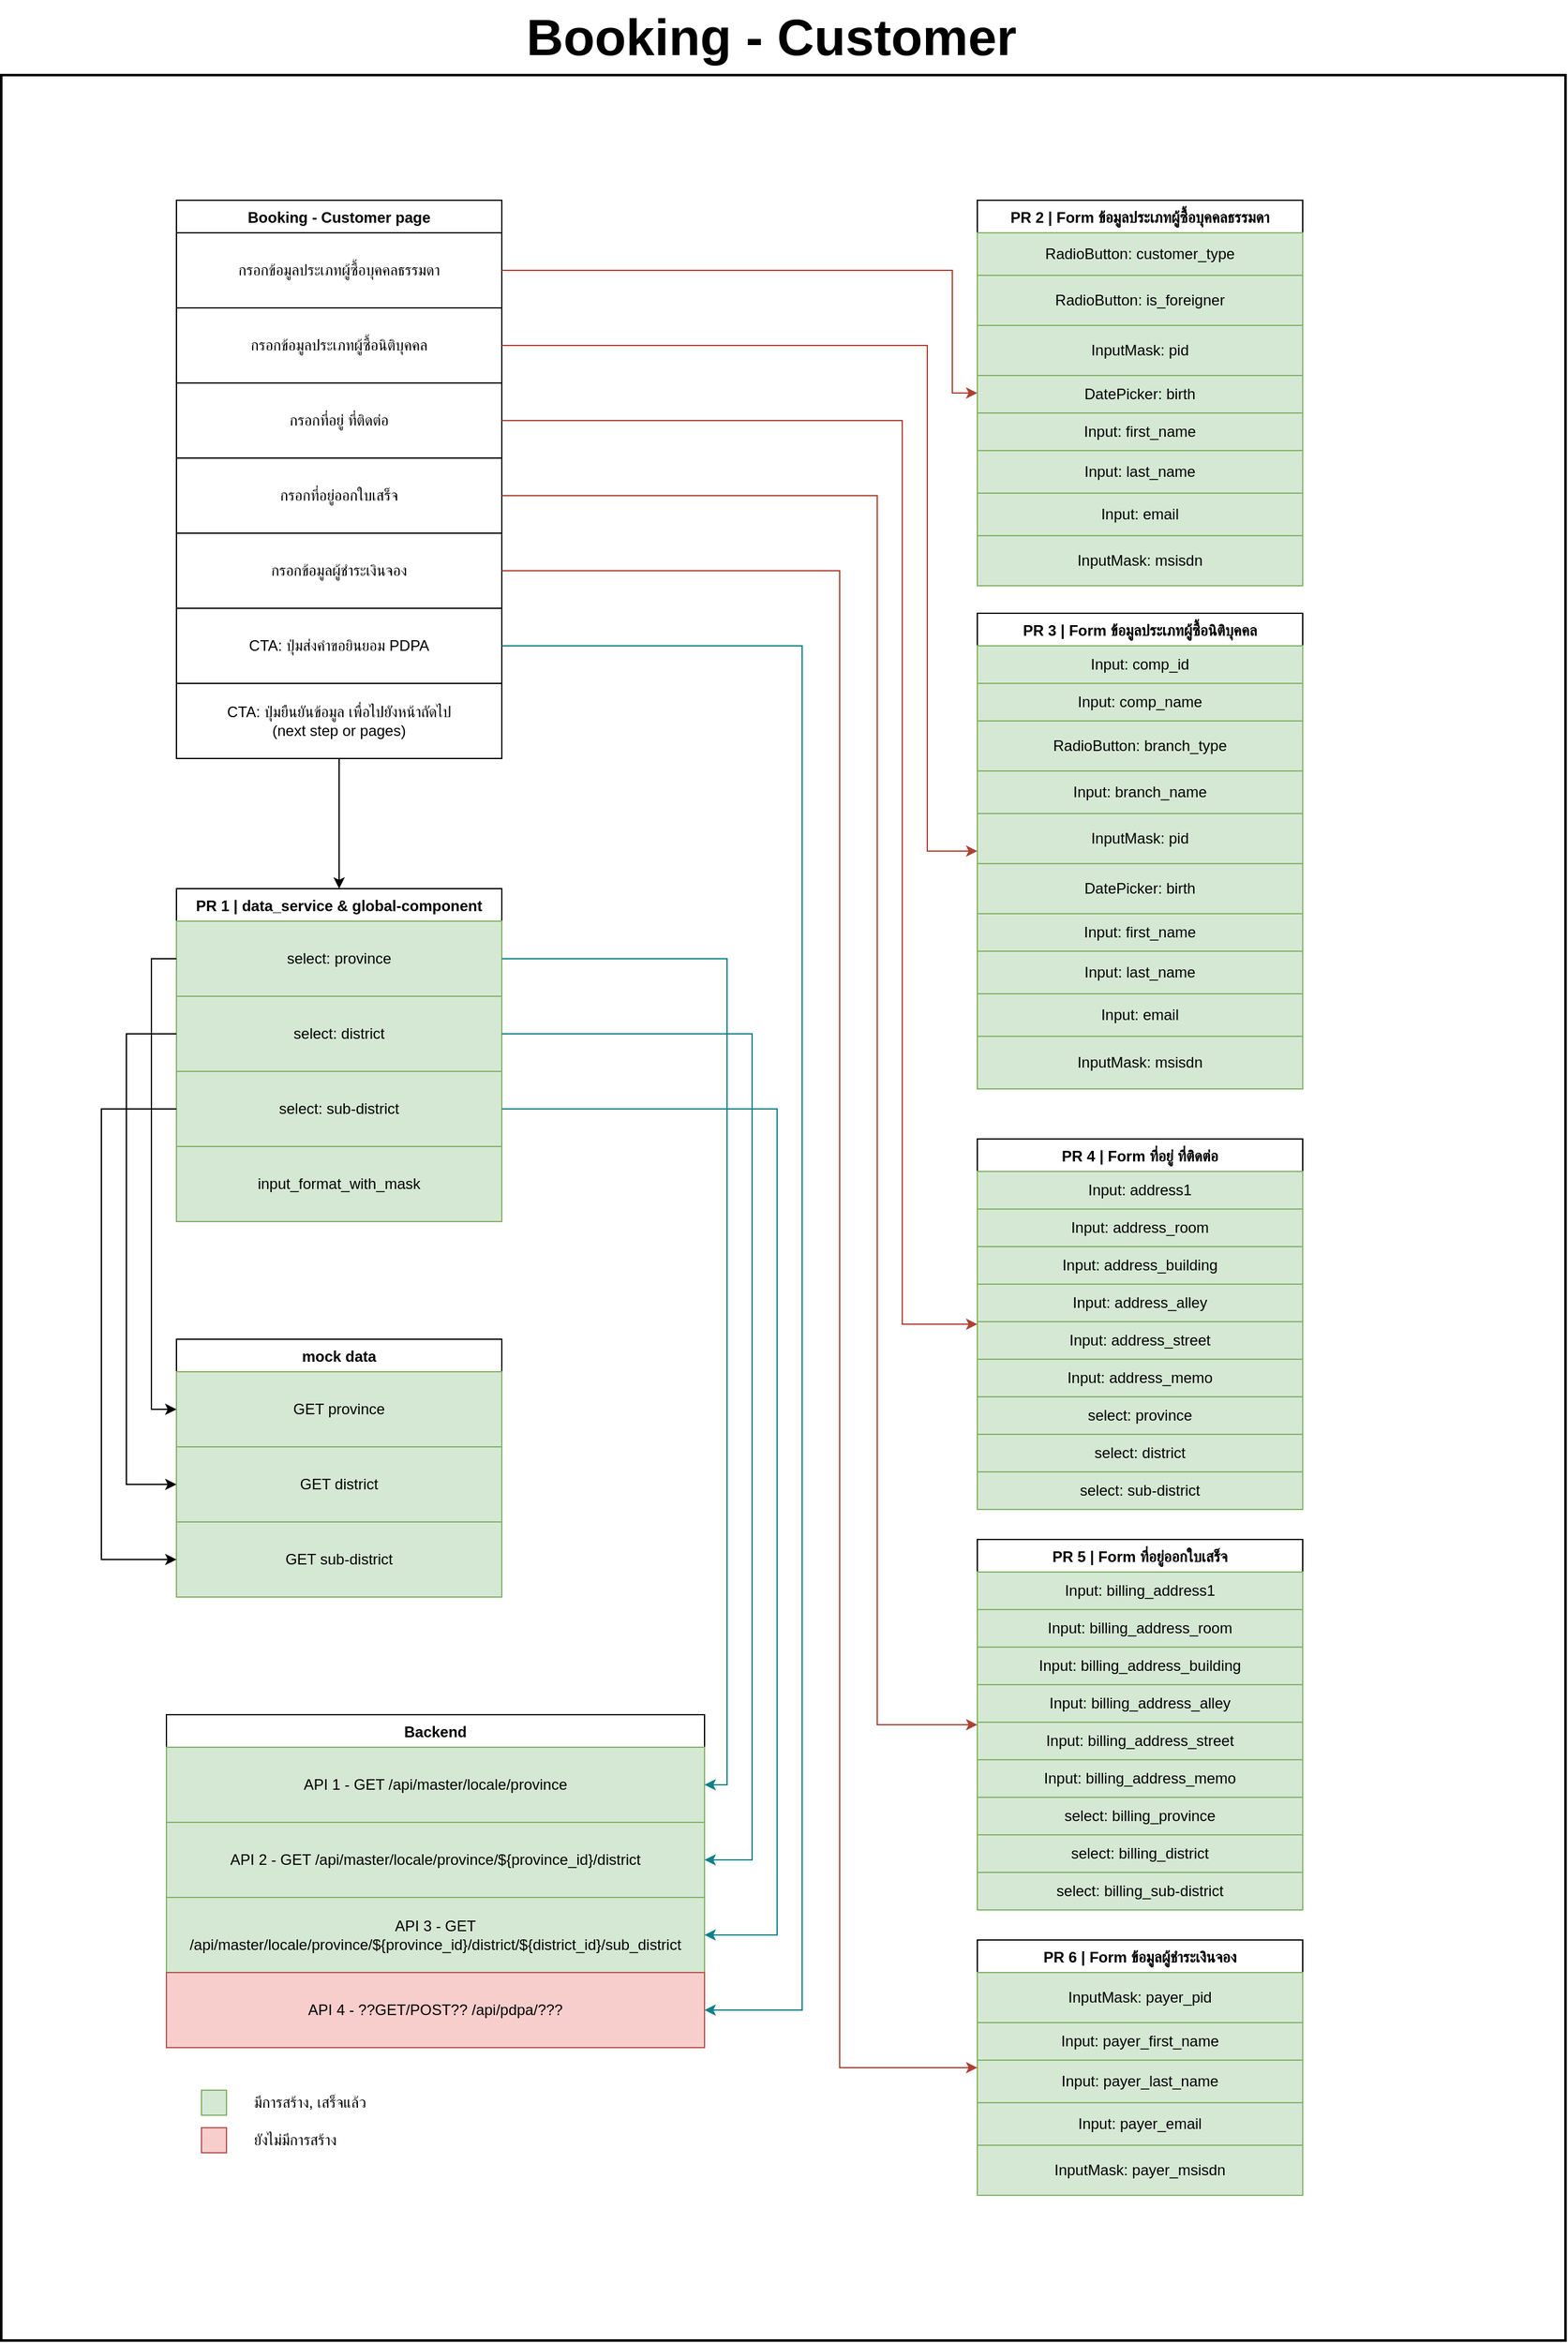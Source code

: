 <mxfile version="20.8.17" type="github">
  <diagram id="C5RBs43oDa-KdzZeNtuy" name="Page-1">
    <mxGraphModel dx="2221" dy="2007" grid="1" gridSize="10" guides="1" tooltips="1" connect="1" arrows="1" fold="1" page="1" pageScale="1" pageWidth="827" pageHeight="1169" background="none" math="0" shadow="0">
      <root>
        <mxCell id="WIyWlLk6GJQsqaUBKTNV-0" />
        <mxCell id="WIyWlLk6GJQsqaUBKTNV-1" parent="WIyWlLk6GJQsqaUBKTNV-0" />
        <mxCell id="vvMy4MuH9mkFOj2RVmaX-100" value="" style="rounded=0;whiteSpace=wrap;html=1;fontSize=12;fillColor=none;strokeColor=default;strokeWidth=2;" parent="WIyWlLk6GJQsqaUBKTNV-1" vertex="1">
          <mxGeometry x="-50" y="-30" width="1250" height="1810" as="geometry" />
        </mxCell>
        <mxCell id="vvMy4MuH9mkFOj2RVmaX-74" style="edgeStyle=orthogonalEdgeStyle;rounded=0;orthogonalLoop=1;jettySize=auto;html=1;exitX=0.5;exitY=1;exitDx=0;exitDy=0;entryX=0.5;entryY=0;entryDx=0;entryDy=0;fontSize=12;" parent="WIyWlLk6GJQsqaUBKTNV-1" source="zkfFHV4jXpPFQw0GAbJ--0" target="vvMy4MuH9mkFOj2RVmaX-32" edge="1">
          <mxGeometry relative="1" as="geometry" />
        </mxCell>
        <mxCell id="zkfFHV4jXpPFQw0GAbJ--0" value="Booking - Customer page" style="swimlane;fontStyle=1;align=center;verticalAlign=top;childLayout=stackLayout;horizontal=1;startSize=26;horizontalStack=0;resizeParent=1;resizeLast=0;collapsible=1;marginBottom=0;rounded=0;shadow=0;strokeWidth=1;" parent="WIyWlLk6GJQsqaUBKTNV-1" vertex="1">
          <mxGeometry x="90" y="70" width="260" height="446" as="geometry">
            <mxRectangle x="230" y="140" width="160" height="26" as="alternateBounds" />
          </mxGeometry>
        </mxCell>
        <mxCell id="F-I4ucaG-20q1lFfXrHI-0" value="กรอกข้อมูลประเภทผู้ซื้อบุคคลธรรมดา" style="rounded=0;whiteSpace=wrap;html=1;" parent="zkfFHV4jXpPFQw0GAbJ--0" vertex="1">
          <mxGeometry y="26" width="260" height="60" as="geometry" />
        </mxCell>
        <mxCell id="F-I4ucaG-20q1lFfXrHI-1" value="กรอกข้อมูลประเภทผู้ซื้อนิติบุคคล" style="rounded=0;whiteSpace=wrap;html=1;" parent="zkfFHV4jXpPFQw0GAbJ--0" vertex="1">
          <mxGeometry y="86" width="260" height="60" as="geometry" />
        </mxCell>
        <mxCell id="F-I4ucaG-20q1lFfXrHI-2" value="กรอกที่อยู่ ที่ติดต่อ" style="rounded=0;whiteSpace=wrap;html=1;" parent="zkfFHV4jXpPFQw0GAbJ--0" vertex="1">
          <mxGeometry y="146" width="260" height="60" as="geometry" />
        </mxCell>
        <mxCell id="F-I4ucaG-20q1lFfXrHI-3" value="กรอกที่อยู่ออกใบเสร็จ" style="rounded=0;whiteSpace=wrap;html=1;" parent="zkfFHV4jXpPFQw0GAbJ--0" vertex="1">
          <mxGeometry y="206" width="260" height="60" as="geometry" />
        </mxCell>
        <mxCell id="F-I4ucaG-20q1lFfXrHI-9" value="กรอกข้อมูลผู้ชำระเงินจอง" style="rounded=0;whiteSpace=wrap;html=1;" parent="zkfFHV4jXpPFQw0GAbJ--0" vertex="1">
          <mxGeometry y="266" width="260" height="60" as="geometry" />
        </mxCell>
        <mxCell id="F-I4ucaG-20q1lFfXrHI-10" value="CTA: ปุ่มส่งคำขอยินยอม PDPA" style="rounded=0;whiteSpace=wrap;html=1;" parent="zkfFHV4jXpPFQw0GAbJ--0" vertex="1">
          <mxGeometry y="326" width="260" height="60" as="geometry" />
        </mxCell>
        <mxCell id="F-I4ucaG-20q1lFfXrHI-11" value="CTA: ปุ่มยืนยันข้อมูล เพื่อไปยังหน้าถัดไป&lt;br&gt;(next step or pages)" style="rounded=0;whiteSpace=wrap;html=1;" parent="zkfFHV4jXpPFQw0GAbJ--0" vertex="1">
          <mxGeometry y="386" width="260" height="60" as="geometry" />
        </mxCell>
        <mxCell id="F-I4ucaG-20q1lFfXrHI-12" value="PR 2 | Form ข้อมูลประเภทผู้ซื้อบุคคลธรรมดา" style="swimlane;fontStyle=1;align=center;verticalAlign=top;childLayout=stackLayout;horizontal=1;startSize=26;horizontalStack=0;resizeParent=1;resizeLast=0;collapsible=1;marginBottom=0;rounded=0;shadow=0;strokeWidth=1;" parent="WIyWlLk6GJQsqaUBKTNV-1" vertex="1">
          <mxGeometry x="730" y="70" width="260" height="308" as="geometry">
            <mxRectangle x="230" y="140" width="160" height="26" as="alternateBounds" />
          </mxGeometry>
        </mxCell>
        <mxCell id="F-I4ucaG-20q1lFfXrHI-13" value="RadioButton: customer_type" style="rounded=0;whiteSpace=wrap;html=1;fillColor=#d5e8d4;strokeColor=#82b366;" parent="F-I4ucaG-20q1lFfXrHI-12" vertex="1">
          <mxGeometry y="26" width="260" height="34" as="geometry" />
        </mxCell>
        <mxCell id="F-I4ucaG-20q1lFfXrHI-14" value="RadioButton: is_foreigner" style="rounded=0;whiteSpace=wrap;html=1;fillColor=#d5e8d4;strokeColor=#82b366;" parent="F-I4ucaG-20q1lFfXrHI-12" vertex="1">
          <mxGeometry y="60" width="260" height="40" as="geometry" />
        </mxCell>
        <mxCell id="F-I4ucaG-20q1lFfXrHI-15" value="InputMask: pid" style="rounded=0;whiteSpace=wrap;html=1;fillColor=#d5e8d4;strokeColor=#82b366;" parent="F-I4ucaG-20q1lFfXrHI-12" vertex="1">
          <mxGeometry y="100" width="260" height="40" as="geometry" />
        </mxCell>
        <mxCell id="F-I4ucaG-20q1lFfXrHI-17" value="DatePicker: birth" style="rounded=0;whiteSpace=wrap;html=1;fillColor=#d5e8d4;strokeColor=#82b366;" parent="F-I4ucaG-20q1lFfXrHI-12" vertex="1">
          <mxGeometry y="140" width="260" height="30" as="geometry" />
        </mxCell>
        <mxCell id="F-I4ucaG-20q1lFfXrHI-18" value="Input: first_name" style="rounded=0;whiteSpace=wrap;html=1;fillColor=#d5e8d4;strokeColor=#82b366;" parent="F-I4ucaG-20q1lFfXrHI-12" vertex="1">
          <mxGeometry y="170" width="260" height="30" as="geometry" />
        </mxCell>
        <mxCell id="F-I4ucaG-20q1lFfXrHI-27" value="Input: last_name" style="rounded=0;whiteSpace=wrap;html=1;fillColor=#d5e8d4;strokeColor=#82b366;" parent="F-I4ucaG-20q1lFfXrHI-12" vertex="1">
          <mxGeometry y="200" width="260" height="34" as="geometry" />
        </mxCell>
        <mxCell id="F-I4ucaG-20q1lFfXrHI-28" value="Input: email" style="rounded=0;whiteSpace=wrap;html=1;fillColor=#d5e8d4;strokeColor=#82b366;" parent="F-I4ucaG-20q1lFfXrHI-12" vertex="1">
          <mxGeometry y="234" width="260" height="34" as="geometry" />
        </mxCell>
        <mxCell id="F-I4ucaG-20q1lFfXrHI-16" value="InputMask: msisdn" style="rounded=0;whiteSpace=wrap;html=1;fillColor=#d5e8d4;strokeColor=#82b366;" parent="F-I4ucaG-20q1lFfXrHI-12" vertex="1">
          <mxGeometry y="268" width="260" height="40" as="geometry" />
        </mxCell>
        <mxCell id="F-I4ucaG-20q1lFfXrHI-20" value="PR 3 | Form ข้อมูลประเภทผู้ซื้อนิติบุคคล" style="swimlane;fontStyle=1;align=center;verticalAlign=top;childLayout=stackLayout;horizontal=1;startSize=26;horizontalStack=0;resizeParent=1;resizeLast=0;collapsible=1;marginBottom=0;rounded=0;shadow=0;strokeWidth=1;" parent="WIyWlLk6GJQsqaUBKTNV-1" vertex="1">
          <mxGeometry x="730" y="400" width="260" height="380" as="geometry">
            <mxRectangle x="230" y="140" width="160" height="26" as="alternateBounds" />
          </mxGeometry>
        </mxCell>
        <mxCell id="F-I4ucaG-20q1lFfXrHI-29" value="Input: comp_id" style="rounded=0;whiteSpace=wrap;html=1;fillColor=#d5e8d4;strokeColor=#82b366;" parent="F-I4ucaG-20q1lFfXrHI-20" vertex="1">
          <mxGeometry y="26" width="260" height="30" as="geometry" />
        </mxCell>
        <mxCell id="F-I4ucaG-20q1lFfXrHI-30" value="Input: comp_name" style="rounded=0;whiteSpace=wrap;html=1;fillColor=#d5e8d4;strokeColor=#82b366;" parent="F-I4ucaG-20q1lFfXrHI-20" vertex="1">
          <mxGeometry y="56" width="260" height="30" as="geometry" />
        </mxCell>
        <mxCell id="F-I4ucaG-20q1lFfXrHI-21" value="RadioButton: branch_type" style="rounded=0;whiteSpace=wrap;html=1;fillColor=#d5e8d4;strokeColor=#82b366;" parent="F-I4ucaG-20q1lFfXrHI-20" vertex="1">
          <mxGeometry y="86" width="260" height="40" as="geometry" />
        </mxCell>
        <mxCell id="F-I4ucaG-20q1lFfXrHI-31" value="Input: branch_name" style="rounded=0;whiteSpace=wrap;html=1;fillColor=#d5e8d4;strokeColor=#82b366;" parent="F-I4ucaG-20q1lFfXrHI-20" vertex="1">
          <mxGeometry y="126" width="260" height="34" as="geometry" />
        </mxCell>
        <mxCell id="F-I4ucaG-20q1lFfXrHI-23" value="InputMask: pid" style="rounded=0;whiteSpace=wrap;html=1;fillColor=#d5e8d4;strokeColor=#82b366;" parent="F-I4ucaG-20q1lFfXrHI-20" vertex="1">
          <mxGeometry y="160" width="260" height="40" as="geometry" />
        </mxCell>
        <mxCell id="F-I4ucaG-20q1lFfXrHI-25" value="DatePicker: birth" style="rounded=0;whiteSpace=wrap;html=1;fillColor=#d5e8d4;strokeColor=#82b366;" parent="F-I4ucaG-20q1lFfXrHI-20" vertex="1">
          <mxGeometry y="200" width="260" height="40" as="geometry" />
        </mxCell>
        <mxCell id="F-I4ucaG-20q1lFfXrHI-33" value="Input: first_name" style="rounded=0;whiteSpace=wrap;html=1;fillColor=#d5e8d4;strokeColor=#82b366;" parent="F-I4ucaG-20q1lFfXrHI-20" vertex="1">
          <mxGeometry y="240" width="260" height="30" as="geometry" />
        </mxCell>
        <mxCell id="F-I4ucaG-20q1lFfXrHI-34" value="Input: last_name" style="rounded=0;whiteSpace=wrap;html=1;fillColor=#d5e8d4;strokeColor=#82b366;" parent="F-I4ucaG-20q1lFfXrHI-20" vertex="1">
          <mxGeometry y="270" width="260" height="34" as="geometry" />
        </mxCell>
        <mxCell id="F-I4ucaG-20q1lFfXrHI-35" value="Input: email" style="rounded=0;whiteSpace=wrap;html=1;fillColor=#d5e8d4;strokeColor=#82b366;" parent="F-I4ucaG-20q1lFfXrHI-20" vertex="1">
          <mxGeometry y="304" width="260" height="34" as="geometry" />
        </mxCell>
        <mxCell id="F-I4ucaG-20q1lFfXrHI-24" value="InputMask: msisdn" style="rounded=0;whiteSpace=wrap;html=1;fillColor=#d5e8d4;strokeColor=#82b366;" parent="F-I4ucaG-20q1lFfXrHI-20" vertex="1">
          <mxGeometry y="338" width="260" height="42" as="geometry" />
        </mxCell>
        <mxCell id="F-I4ucaG-20q1lFfXrHI-36" value="PR 4 | Form ที่อยู่ ที่ติดต่อ" style="swimlane;fontStyle=1;align=center;verticalAlign=top;childLayout=stackLayout;horizontal=1;startSize=26;horizontalStack=0;resizeParent=1;resizeLast=0;collapsible=1;marginBottom=0;rounded=0;shadow=0;strokeWidth=1;" parent="WIyWlLk6GJQsqaUBKTNV-1" vertex="1">
          <mxGeometry x="730" y="820" width="260" height="296" as="geometry">
            <mxRectangle x="230" y="140" width="160" height="26" as="alternateBounds" />
          </mxGeometry>
        </mxCell>
        <mxCell id="F-I4ucaG-20q1lFfXrHI-37" value="Input: address1" style="rounded=0;whiteSpace=wrap;html=1;fillColor=#d5e8d4;strokeColor=#82b366;" parent="F-I4ucaG-20q1lFfXrHI-36" vertex="1">
          <mxGeometry y="26" width="260" height="30" as="geometry" />
        </mxCell>
        <mxCell id="F-I4ucaG-20q1lFfXrHI-38" value="Input: address_room" style="rounded=0;whiteSpace=wrap;html=1;fillColor=#d5e8d4;strokeColor=#82b366;" parent="F-I4ucaG-20q1lFfXrHI-36" vertex="1">
          <mxGeometry y="56" width="260" height="30" as="geometry" />
        </mxCell>
        <mxCell id="vvMy4MuH9mkFOj2RVmaX-0" value="Input: address_building" style="rounded=0;whiteSpace=wrap;html=1;fillColor=#d5e8d4;strokeColor=#82b366;" parent="F-I4ucaG-20q1lFfXrHI-36" vertex="1">
          <mxGeometry y="86" width="260" height="30" as="geometry" />
        </mxCell>
        <mxCell id="vvMy4MuH9mkFOj2RVmaX-1" value="Input: address_alley" style="rounded=0;whiteSpace=wrap;html=1;fillColor=#d5e8d4;strokeColor=#82b366;" parent="F-I4ucaG-20q1lFfXrHI-36" vertex="1">
          <mxGeometry y="116" width="260" height="30" as="geometry" />
        </mxCell>
        <mxCell id="vvMy4MuH9mkFOj2RVmaX-2" value="Input: address_street" style="rounded=0;whiteSpace=wrap;html=1;fillColor=#d5e8d4;strokeColor=#82b366;" parent="F-I4ucaG-20q1lFfXrHI-36" vertex="1">
          <mxGeometry y="146" width="260" height="30" as="geometry" />
        </mxCell>
        <mxCell id="vvMy4MuH9mkFOj2RVmaX-3" value="Input: address_memo" style="rounded=0;whiteSpace=wrap;html=1;fillColor=#d5e8d4;strokeColor=#82b366;" parent="F-I4ucaG-20q1lFfXrHI-36" vertex="1">
          <mxGeometry y="176" width="260" height="30" as="geometry" />
        </mxCell>
        <mxCell id="vvMy4MuH9mkFOj2RVmaX-4" value="select: province" style="rounded=0;whiteSpace=wrap;html=1;fillColor=#d5e8d4;strokeColor=#82b366;" parent="F-I4ucaG-20q1lFfXrHI-36" vertex="1">
          <mxGeometry y="206" width="260" height="30" as="geometry" />
        </mxCell>
        <mxCell id="vvMy4MuH9mkFOj2RVmaX-5" value="select: district" style="rounded=0;whiteSpace=wrap;html=1;fillColor=#d5e8d4;strokeColor=#82b366;" parent="F-I4ucaG-20q1lFfXrHI-36" vertex="1">
          <mxGeometry y="236" width="260" height="30" as="geometry" />
        </mxCell>
        <mxCell id="vvMy4MuH9mkFOj2RVmaX-6" value="select: sub-district" style="rounded=0;whiteSpace=wrap;html=1;fillColor=#d5e8d4;strokeColor=#82b366;" parent="F-I4ucaG-20q1lFfXrHI-36" vertex="1">
          <mxGeometry y="266" width="260" height="30" as="geometry" />
        </mxCell>
        <mxCell id="vvMy4MuH9mkFOj2RVmaX-7" value="PR 5 | Form ที่อยู่ออกใบเสร็จ" style="swimlane;fontStyle=1;align=center;verticalAlign=top;childLayout=stackLayout;horizontal=1;startSize=26;horizontalStack=0;resizeParent=1;resizeLast=0;collapsible=1;marginBottom=0;rounded=0;shadow=0;strokeWidth=1;" parent="WIyWlLk6GJQsqaUBKTNV-1" vertex="1">
          <mxGeometry x="730" y="1140" width="260" height="296" as="geometry">
            <mxRectangle x="230" y="140" width="160" height="26" as="alternateBounds" />
          </mxGeometry>
        </mxCell>
        <mxCell id="vvMy4MuH9mkFOj2RVmaX-8" value="Input: billing_address1" style="rounded=0;whiteSpace=wrap;html=1;fillColor=#d5e8d4;strokeColor=#82b366;" parent="vvMy4MuH9mkFOj2RVmaX-7" vertex="1">
          <mxGeometry y="26" width="260" height="30" as="geometry" />
        </mxCell>
        <mxCell id="vvMy4MuH9mkFOj2RVmaX-9" value="Input: billing_address_room" style="rounded=0;whiteSpace=wrap;html=1;fillColor=#d5e8d4;strokeColor=#82b366;" parent="vvMy4MuH9mkFOj2RVmaX-7" vertex="1">
          <mxGeometry y="56" width="260" height="30" as="geometry" />
        </mxCell>
        <mxCell id="vvMy4MuH9mkFOj2RVmaX-10" value="Input: billing_address_building" style="rounded=0;whiteSpace=wrap;html=1;fillColor=#d5e8d4;strokeColor=#82b366;" parent="vvMy4MuH9mkFOj2RVmaX-7" vertex="1">
          <mxGeometry y="86" width="260" height="30" as="geometry" />
        </mxCell>
        <mxCell id="vvMy4MuH9mkFOj2RVmaX-11" value="Input: billing_address_alley" style="rounded=0;whiteSpace=wrap;html=1;fillColor=#d5e8d4;strokeColor=#82b366;" parent="vvMy4MuH9mkFOj2RVmaX-7" vertex="1">
          <mxGeometry y="116" width="260" height="30" as="geometry" />
        </mxCell>
        <mxCell id="vvMy4MuH9mkFOj2RVmaX-12" value="Input: billing_address_street" style="rounded=0;whiteSpace=wrap;html=1;fillColor=#d5e8d4;strokeColor=#82b366;" parent="vvMy4MuH9mkFOj2RVmaX-7" vertex="1">
          <mxGeometry y="146" width="260" height="30" as="geometry" />
        </mxCell>
        <mxCell id="vvMy4MuH9mkFOj2RVmaX-13" value="Input: billing_address_memo" style="rounded=0;whiteSpace=wrap;html=1;fillColor=#d5e8d4;strokeColor=#82b366;" parent="vvMy4MuH9mkFOj2RVmaX-7" vertex="1">
          <mxGeometry y="176" width="260" height="30" as="geometry" />
        </mxCell>
        <mxCell id="vvMy4MuH9mkFOj2RVmaX-14" value="select: billing_province" style="rounded=0;whiteSpace=wrap;html=1;fillColor=#d5e8d4;strokeColor=#82b366;" parent="vvMy4MuH9mkFOj2RVmaX-7" vertex="1">
          <mxGeometry y="206" width="260" height="30" as="geometry" />
        </mxCell>
        <mxCell id="vvMy4MuH9mkFOj2RVmaX-15" value="select: billing_district" style="rounded=0;whiteSpace=wrap;html=1;fillColor=#d5e8d4;strokeColor=#82b366;" parent="vvMy4MuH9mkFOj2RVmaX-7" vertex="1">
          <mxGeometry y="236" width="260" height="30" as="geometry" />
        </mxCell>
        <mxCell id="vvMy4MuH9mkFOj2RVmaX-16" value="select: billing_sub-district" style="rounded=0;whiteSpace=wrap;html=1;fillColor=#d5e8d4;strokeColor=#82b366;" parent="vvMy4MuH9mkFOj2RVmaX-7" vertex="1">
          <mxGeometry y="266" width="260" height="30" as="geometry" />
        </mxCell>
        <mxCell id="vvMy4MuH9mkFOj2RVmaX-17" value="PR 6 | Form ข้อมูลผู้ชำระเงินจอง" style="swimlane;fontStyle=1;align=center;verticalAlign=top;childLayout=stackLayout;horizontal=1;startSize=26;horizontalStack=0;resizeParent=1;resizeLast=0;collapsible=1;marginBottom=0;rounded=0;shadow=0;strokeWidth=1;" parent="WIyWlLk6GJQsqaUBKTNV-1" vertex="1">
          <mxGeometry x="730" y="1460" width="260" height="204" as="geometry">
            <mxRectangle x="230" y="140" width="160" height="26" as="alternateBounds" />
          </mxGeometry>
        </mxCell>
        <mxCell id="vvMy4MuH9mkFOj2RVmaX-20" value="InputMask: payer_pid" style="rounded=0;whiteSpace=wrap;html=1;fillColor=#d5e8d4;strokeColor=#82b366;" parent="vvMy4MuH9mkFOj2RVmaX-17" vertex="1">
          <mxGeometry y="26" width="260" height="40" as="geometry" />
        </mxCell>
        <mxCell id="vvMy4MuH9mkFOj2RVmaX-22" value="Input: payer_first_name" style="rounded=0;whiteSpace=wrap;html=1;fillColor=#d5e8d4;strokeColor=#82b366;" parent="vvMy4MuH9mkFOj2RVmaX-17" vertex="1">
          <mxGeometry y="66" width="260" height="30" as="geometry" />
        </mxCell>
        <mxCell id="vvMy4MuH9mkFOj2RVmaX-23" value="Input: payer_last_name" style="rounded=0;whiteSpace=wrap;html=1;fillColor=#d5e8d4;strokeColor=#82b366;" parent="vvMy4MuH9mkFOj2RVmaX-17" vertex="1">
          <mxGeometry y="96" width="260" height="34" as="geometry" />
        </mxCell>
        <mxCell id="vvMy4MuH9mkFOj2RVmaX-24" value="Input: payer_email" style="rounded=0;whiteSpace=wrap;html=1;fillColor=#d5e8d4;strokeColor=#82b366;" parent="vvMy4MuH9mkFOj2RVmaX-17" vertex="1">
          <mxGeometry y="130" width="260" height="34" as="geometry" />
        </mxCell>
        <mxCell id="vvMy4MuH9mkFOj2RVmaX-25" value="InputMask: payer_msisdn" style="rounded=0;whiteSpace=wrap;html=1;fillColor=#d5e8d4;strokeColor=#82b366;" parent="vvMy4MuH9mkFOj2RVmaX-17" vertex="1">
          <mxGeometry y="164" width="260" height="40" as="geometry" />
        </mxCell>
        <mxCell id="vvMy4MuH9mkFOj2RVmaX-32" value="PR 1 | data_service &amp; global-component" style="swimlane;fontStyle=1;align=center;verticalAlign=top;childLayout=stackLayout;horizontal=1;startSize=26;horizontalStack=0;resizeParent=1;resizeLast=0;collapsible=1;marginBottom=0;rounded=0;shadow=0;strokeWidth=1;" parent="WIyWlLk6GJQsqaUBKTNV-1" vertex="1">
          <mxGeometry x="90" y="620" width="260" height="266" as="geometry">
            <mxRectangle x="230" y="140" width="160" height="26" as="alternateBounds" />
          </mxGeometry>
        </mxCell>
        <mxCell id="vvMy4MuH9mkFOj2RVmaX-33" value="select: province" style="rounded=0;whiteSpace=wrap;html=1;fillColor=#d5e8d4;strokeColor=#82b366;" parent="vvMy4MuH9mkFOj2RVmaX-32" vertex="1">
          <mxGeometry y="26" width="260" height="60" as="geometry" />
        </mxCell>
        <mxCell id="vvMy4MuH9mkFOj2RVmaX-34" value="select: district" style="rounded=0;whiteSpace=wrap;html=1;fillColor=#d5e8d4;strokeColor=#82b366;" parent="vvMy4MuH9mkFOj2RVmaX-32" vertex="1">
          <mxGeometry y="86" width="260" height="60" as="geometry" />
        </mxCell>
        <mxCell id="vvMy4MuH9mkFOj2RVmaX-35" value="select: sub-district" style="rounded=0;whiteSpace=wrap;html=1;fillColor=#d5e8d4;strokeColor=#82b366;" parent="vvMy4MuH9mkFOj2RVmaX-32" vertex="1">
          <mxGeometry y="146" width="260" height="60" as="geometry" />
        </mxCell>
        <mxCell id="vvMy4MuH9mkFOj2RVmaX-36" value="input_format_with_mask" style="rounded=0;whiteSpace=wrap;html=1;fillColor=#d5e8d4;strokeColor=#82b366;" parent="vvMy4MuH9mkFOj2RVmaX-32" vertex="1">
          <mxGeometry y="206" width="260" height="60" as="geometry" />
        </mxCell>
        <mxCell id="vvMy4MuH9mkFOj2RVmaX-40" value="mock data" style="swimlane;fontStyle=1;align=center;verticalAlign=top;childLayout=stackLayout;horizontal=1;startSize=26;horizontalStack=0;resizeParent=1;resizeLast=0;collapsible=1;marginBottom=0;rounded=0;shadow=0;strokeWidth=1;" parent="WIyWlLk6GJQsqaUBKTNV-1" vertex="1">
          <mxGeometry x="90" y="980" width="260" height="206" as="geometry">
            <mxRectangle x="230" y="140" width="160" height="26" as="alternateBounds" />
          </mxGeometry>
        </mxCell>
        <mxCell id="vvMy4MuH9mkFOj2RVmaX-41" value="GET province" style="rounded=0;whiteSpace=wrap;html=1;fillColor=#d5e8d4;strokeColor=#82b366;" parent="vvMy4MuH9mkFOj2RVmaX-40" vertex="1">
          <mxGeometry y="26" width="260" height="60" as="geometry" />
        </mxCell>
        <mxCell id="vvMy4MuH9mkFOj2RVmaX-42" value="GET district" style="rounded=0;whiteSpace=wrap;html=1;fillColor=#d5e8d4;strokeColor=#82b366;" parent="vvMy4MuH9mkFOj2RVmaX-40" vertex="1">
          <mxGeometry y="86" width="260" height="60" as="geometry" />
        </mxCell>
        <mxCell id="vvMy4MuH9mkFOj2RVmaX-43" value="GET sub-district" style="rounded=0;whiteSpace=wrap;html=1;fillColor=#d5e8d4;strokeColor=#82b366;" parent="vvMy4MuH9mkFOj2RVmaX-40" vertex="1">
          <mxGeometry y="146" width="260" height="60" as="geometry" />
        </mxCell>
        <mxCell id="vvMy4MuH9mkFOj2RVmaX-66" value="Backend" style="swimlane;fontStyle=1;align=center;verticalAlign=top;childLayout=stackLayout;horizontal=1;startSize=26;horizontalStack=0;resizeParent=1;resizeLast=0;collapsible=1;marginBottom=0;rounded=0;shadow=0;strokeWidth=1;" parent="WIyWlLk6GJQsqaUBKTNV-1" vertex="1">
          <mxGeometry x="82" y="1280" width="430" height="266" as="geometry">
            <mxRectangle x="230" y="140" width="160" height="26" as="alternateBounds" />
          </mxGeometry>
        </mxCell>
        <mxCell id="vvMy4MuH9mkFOj2RVmaX-67" value="&lt;font style=&quot;font-size: 12px;&quot;&gt;API 1 - GET &lt;font style=&quot;font-size: 12px;&quot;&gt;/api/master/locale/province&lt;/font&gt;&lt;/font&gt;" style="rounded=0;whiteSpace=wrap;html=1;fillColor=#d5e8d4;strokeColor=#82b366;" parent="vvMy4MuH9mkFOj2RVmaX-66" vertex="1">
          <mxGeometry y="26" width="430" height="60" as="geometry" />
        </mxCell>
        <mxCell id="vvMy4MuH9mkFOj2RVmaX-68" value="API 2 - GET /api/master/locale/province/${province_id}/district" style="rounded=0;whiteSpace=wrap;html=1;fillColor=#d5e8d4;strokeColor=#82b366;" parent="vvMy4MuH9mkFOj2RVmaX-66" vertex="1">
          <mxGeometry y="86" width="430" height="60" as="geometry" />
        </mxCell>
        <mxCell id="vvMy4MuH9mkFOj2RVmaX-69" value="API 3 - GET /api/master/locale/province/${province_id}/district/${district_id}/sub_district" style="rounded=0;whiteSpace=wrap;html=1;fillColor=#d5e8d4;strokeColor=#82b366;" parent="vvMy4MuH9mkFOj2RVmaX-66" vertex="1">
          <mxGeometry y="146" width="430" height="60" as="geometry" />
        </mxCell>
        <mxCell id="vvMy4MuH9mkFOj2RVmaX-88" value="API 4 - ??GET/POST?? /api/pdpa/???" style="rounded=0;whiteSpace=wrap;html=1;fillColor=#f8cecc;strokeColor=#b85450;" parent="vvMy4MuH9mkFOj2RVmaX-66" vertex="1">
          <mxGeometry y="206" width="430" height="60" as="geometry" />
        </mxCell>
        <mxCell id="vvMy4MuH9mkFOj2RVmaX-77" style="edgeStyle=orthogonalEdgeStyle;rounded=0;orthogonalLoop=1;jettySize=auto;html=1;exitX=0;exitY=0.5;exitDx=0;exitDy=0;entryX=0;entryY=0.5;entryDx=0;entryDy=0;fontSize=12;" parent="WIyWlLk6GJQsqaUBKTNV-1" source="vvMy4MuH9mkFOj2RVmaX-35" target="vvMy4MuH9mkFOj2RVmaX-43" edge="1">
          <mxGeometry relative="1" as="geometry">
            <Array as="points">
              <mxPoint x="30" y="796" />
              <mxPoint x="30" y="1156" />
            </Array>
          </mxGeometry>
        </mxCell>
        <mxCell id="vvMy4MuH9mkFOj2RVmaX-78" style="edgeStyle=orthogonalEdgeStyle;rounded=0;orthogonalLoop=1;jettySize=auto;html=1;exitX=0;exitY=0.5;exitDx=0;exitDy=0;entryX=0;entryY=0.5;entryDx=0;entryDy=0;fontSize=12;" parent="WIyWlLk6GJQsqaUBKTNV-1" source="vvMy4MuH9mkFOj2RVmaX-34" target="vvMy4MuH9mkFOj2RVmaX-42" edge="1">
          <mxGeometry relative="1" as="geometry">
            <Array as="points">
              <mxPoint x="50" y="736" />
              <mxPoint x="50" y="1096" />
            </Array>
          </mxGeometry>
        </mxCell>
        <mxCell id="vvMy4MuH9mkFOj2RVmaX-79" style="edgeStyle=orthogonalEdgeStyle;rounded=0;orthogonalLoop=1;jettySize=auto;html=1;exitX=0;exitY=0.5;exitDx=0;exitDy=0;entryX=0;entryY=0.5;entryDx=0;entryDy=0;fontSize=12;" parent="WIyWlLk6GJQsqaUBKTNV-1" source="vvMy4MuH9mkFOj2RVmaX-33" target="vvMy4MuH9mkFOj2RVmaX-41" edge="1">
          <mxGeometry relative="1" as="geometry" />
        </mxCell>
        <mxCell id="vvMy4MuH9mkFOj2RVmaX-80" style="edgeStyle=orthogonalEdgeStyle;rounded=0;orthogonalLoop=1;jettySize=auto;html=1;exitX=1;exitY=0.5;exitDx=0;exitDy=0;entryX=1;entryY=0.5;entryDx=0;entryDy=0;fontSize=12;fillColor=#b0e3e6;strokeColor=#0e8088;" parent="WIyWlLk6GJQsqaUBKTNV-1" source="vvMy4MuH9mkFOj2RVmaX-33" target="vvMy4MuH9mkFOj2RVmaX-67" edge="1">
          <mxGeometry relative="1" as="geometry">
            <Array as="points">
              <mxPoint x="530" y="676" />
              <mxPoint x="530" y="1336" />
            </Array>
          </mxGeometry>
        </mxCell>
        <mxCell id="vvMy4MuH9mkFOj2RVmaX-81" style="edgeStyle=orthogonalEdgeStyle;rounded=0;orthogonalLoop=1;jettySize=auto;html=1;exitX=1;exitY=0.5;exitDx=0;exitDy=0;entryX=1;entryY=0.5;entryDx=0;entryDy=0;fontSize=12;fillColor=#b0e3e6;strokeColor=#0e8088;" parent="WIyWlLk6GJQsqaUBKTNV-1" source="vvMy4MuH9mkFOj2RVmaX-34" target="vvMy4MuH9mkFOj2RVmaX-68" edge="1">
          <mxGeometry relative="1" as="geometry">
            <Array as="points">
              <mxPoint x="550" y="736" />
              <mxPoint x="550" y="1396" />
            </Array>
          </mxGeometry>
        </mxCell>
        <mxCell id="vvMy4MuH9mkFOj2RVmaX-82" style="edgeStyle=orthogonalEdgeStyle;rounded=0;orthogonalLoop=1;jettySize=auto;html=1;exitX=1;exitY=0.5;exitDx=0;exitDy=0;entryX=1;entryY=0.5;entryDx=0;entryDy=0;fontSize=12;fillColor=#b0e3e6;strokeColor=#0e8088;" parent="WIyWlLk6GJQsqaUBKTNV-1" source="vvMy4MuH9mkFOj2RVmaX-35" target="vvMy4MuH9mkFOj2RVmaX-69" edge="1">
          <mxGeometry relative="1" as="geometry">
            <Array as="points">
              <mxPoint x="570" y="796" />
              <mxPoint x="570" y="1456" />
            </Array>
          </mxGeometry>
        </mxCell>
        <mxCell id="vvMy4MuH9mkFOj2RVmaX-83" style="edgeStyle=orthogonalEdgeStyle;rounded=0;orthogonalLoop=1;jettySize=auto;html=1;exitX=1;exitY=0.5;exitDx=0;exitDy=0;fontSize=12;entryX=0;entryY=0.5;entryDx=0;entryDy=0;fillColor=#fad9d5;strokeColor=#ae4132;" parent="WIyWlLk6GJQsqaUBKTNV-1" source="F-I4ucaG-20q1lFfXrHI-0" target="F-I4ucaG-20q1lFfXrHI-12" edge="1">
          <mxGeometry relative="1" as="geometry">
            <mxPoint x="610" y="240" as="targetPoint" />
            <Array as="points">
              <mxPoint x="710" y="126" />
              <mxPoint x="710" y="224" />
            </Array>
          </mxGeometry>
        </mxCell>
        <mxCell id="vvMy4MuH9mkFOj2RVmaX-84" style="edgeStyle=orthogonalEdgeStyle;rounded=0;orthogonalLoop=1;jettySize=auto;html=1;exitX=1;exitY=0.5;exitDx=0;exitDy=0;entryX=0;entryY=0.5;entryDx=0;entryDy=0;fontSize=12;fillColor=#fad9d5;strokeColor=#ae4132;" parent="WIyWlLk6GJQsqaUBKTNV-1" source="F-I4ucaG-20q1lFfXrHI-1" target="F-I4ucaG-20q1lFfXrHI-20" edge="1">
          <mxGeometry relative="1" as="geometry">
            <Array as="points">
              <mxPoint x="690" y="186" />
              <mxPoint x="690" y="590" />
            </Array>
          </mxGeometry>
        </mxCell>
        <mxCell id="vvMy4MuH9mkFOj2RVmaX-85" style="edgeStyle=orthogonalEdgeStyle;rounded=0;orthogonalLoop=1;jettySize=auto;html=1;exitX=1;exitY=0.5;exitDx=0;exitDy=0;entryX=0;entryY=0.5;entryDx=0;entryDy=0;fontSize=12;fillColor=#fad9d5;strokeColor=#ae4132;" parent="WIyWlLk6GJQsqaUBKTNV-1" source="F-I4ucaG-20q1lFfXrHI-2" target="F-I4ucaG-20q1lFfXrHI-36" edge="1">
          <mxGeometry relative="1" as="geometry">
            <Array as="points">
              <mxPoint x="670" y="246" />
              <mxPoint x="670" y="968" />
            </Array>
          </mxGeometry>
        </mxCell>
        <mxCell id="vvMy4MuH9mkFOj2RVmaX-86" style="edgeStyle=orthogonalEdgeStyle;rounded=0;orthogonalLoop=1;jettySize=auto;html=1;exitX=1;exitY=0.5;exitDx=0;exitDy=0;entryX=0;entryY=0.5;entryDx=0;entryDy=0;fontSize=12;fillColor=#fad9d5;strokeColor=#ae4132;" parent="WIyWlLk6GJQsqaUBKTNV-1" source="F-I4ucaG-20q1lFfXrHI-3" target="vvMy4MuH9mkFOj2RVmaX-7" edge="1">
          <mxGeometry relative="1" as="geometry">
            <Array as="points">
              <mxPoint x="650" y="306" />
              <mxPoint x="650" y="1288" />
            </Array>
          </mxGeometry>
        </mxCell>
        <mxCell id="vvMy4MuH9mkFOj2RVmaX-87" style="edgeStyle=orthogonalEdgeStyle;rounded=0;orthogonalLoop=1;jettySize=auto;html=1;exitX=1;exitY=0.5;exitDx=0;exitDy=0;entryX=0;entryY=0.5;entryDx=0;entryDy=0;fontSize=12;fillColor=#fad9d5;strokeColor=#ae4132;" parent="WIyWlLk6GJQsqaUBKTNV-1" source="F-I4ucaG-20q1lFfXrHI-9" target="vvMy4MuH9mkFOj2RVmaX-17" edge="1">
          <mxGeometry relative="1" as="geometry">
            <Array as="points">
              <mxPoint x="620" y="366" />
              <mxPoint x="620" y="1562" />
            </Array>
          </mxGeometry>
        </mxCell>
        <mxCell id="vvMy4MuH9mkFOj2RVmaX-89" style="edgeStyle=orthogonalEdgeStyle;rounded=0;orthogonalLoop=1;jettySize=auto;html=1;exitX=1;exitY=0.5;exitDx=0;exitDy=0;entryX=1;entryY=0.5;entryDx=0;entryDy=0;fontSize=12;fillColor=#b0e3e6;strokeColor=#0e8088;" parent="WIyWlLk6GJQsqaUBKTNV-1" source="F-I4ucaG-20q1lFfXrHI-10" target="vvMy4MuH9mkFOj2RVmaX-88" edge="1">
          <mxGeometry relative="1" as="geometry">
            <Array as="points">
              <mxPoint x="590" y="426" />
              <mxPoint x="590" y="1516" />
            </Array>
          </mxGeometry>
        </mxCell>
        <mxCell id="vvMy4MuH9mkFOj2RVmaX-91" value="มีการสร้าง, เสร็จแล้ว" style="text;html=1;align=left;verticalAlign=middle;resizable=0;points=[];autosize=1;strokeColor=none;fillColor=none;fontSize=12;" parent="WIyWlLk6GJQsqaUBKTNV-1" vertex="1">
          <mxGeometry x="150" y="1575" width="120" height="30" as="geometry" />
        </mxCell>
        <mxCell id="vvMy4MuH9mkFOj2RVmaX-94" value="" style="rounded=0;whiteSpace=wrap;html=1;fontSize=12;fillColor=#d5e8d4;strokeColor=#82b366;" parent="WIyWlLk6GJQsqaUBKTNV-1" vertex="1">
          <mxGeometry x="110" y="1580" width="20" height="20" as="geometry" />
        </mxCell>
        <mxCell id="vvMy4MuH9mkFOj2RVmaX-98" value="" style="rounded=0;whiteSpace=wrap;html=1;fontSize=12;fillColor=#f8cecc;strokeColor=#b85450;" parent="WIyWlLk6GJQsqaUBKTNV-1" vertex="1">
          <mxGeometry x="110" y="1610" width="20" height="20" as="geometry" />
        </mxCell>
        <mxCell id="vvMy4MuH9mkFOj2RVmaX-99" value="ยังไม่มีการสร้าง" style="text;html=1;align=left;verticalAlign=middle;resizable=0;points=[];autosize=1;strokeColor=none;fillColor=none;fontSize=12;" parent="WIyWlLk6GJQsqaUBKTNV-1" vertex="1">
          <mxGeometry x="150" y="1605" width="100" height="30" as="geometry" />
        </mxCell>
        <mxCell id="vvMy4MuH9mkFOj2RVmaX-102" value="&lt;font style=&quot;font-size: 41px;&quot;&gt;&lt;b&gt;Booking - Customer&lt;/b&gt;&lt;/font&gt;" style="text;html=1;align=center;verticalAlign=middle;resizable=0;points=[];autosize=1;strokeColor=none;fillColor=none;fontSize=12;" parent="WIyWlLk6GJQsqaUBKTNV-1" vertex="1">
          <mxGeometry x="355" y="-90" width="420" height="60" as="geometry" />
        </mxCell>
      </root>
    </mxGraphModel>
  </diagram>
</mxfile>
